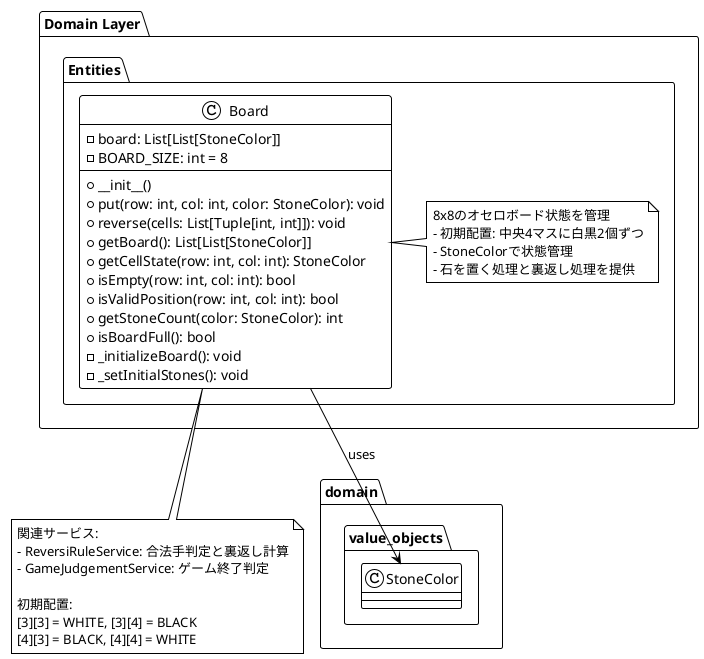 @startuml Board Entity Class Diagram

!theme plain

package "Domain Layer" {
    package "Entities" {
        class Board {
            - board: List[List[StoneColor]]
            - BOARD_SIZE: int = 8
            
            + __init__()
            + put(row: int, col: int, color: StoneColor): void
            + reverse(cells: List[Tuple[int, int]]): void
            + getBoard(): List[List[StoneColor]]
            + getCellState(row: int, col: int): StoneColor
            + isEmpty(row: int, col: int): bool
            + isValidPosition(row: int, col: int): bool
            + getStoneCount(color: StoneColor): int
            + isBoardFull(): bool
            - _initializeBoard(): void
            - _setInitialStones(): void
        }
        
        note right of Board
            8x8のオセロボード状態を管理
            - 初期配置: 中央4マスに白黒2個ずつ
            - StoneColorで状態管理
            - 石を置く処理と裏返し処理を提供
        end note
    }
    
}

Board --> "domain.value_objects.StoneColor" : uses

note bottom of Board
    関連サービス:
    - ReversiRuleService: 合法手判定と裏返し計算
    - GameJudgementService: ゲーム終了判定
    
    初期配置:
    [3][3] = WHITE, [3][4] = BLACK
    [4][3] = BLACK, [4][4] = WHITE
end note

@enduml